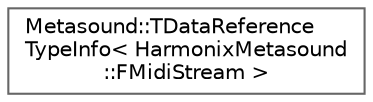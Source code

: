 digraph "Graphical Class Hierarchy"
{
 // INTERACTIVE_SVG=YES
 // LATEX_PDF_SIZE
  bgcolor="transparent";
  edge [fontname=Helvetica,fontsize=10,labelfontname=Helvetica,labelfontsize=10];
  node [fontname=Helvetica,fontsize=10,shape=box,height=0.2,width=0.4];
  rankdir="LR";
  Node0 [id="Node000000",label="Metasound::TDataReference\lTypeInfo\< HarmonixMetasound\l::FMidiStream \>",height=0.2,width=0.4,color="grey40", fillcolor="white", style="filled",URL="$d9/d0d/struct_1_1Metasound_1_1TDataReferenceTypeInfo_3_01HarmonixMetasound_1_1FMidiStream_01_4.html",tooltip=" "];
}
